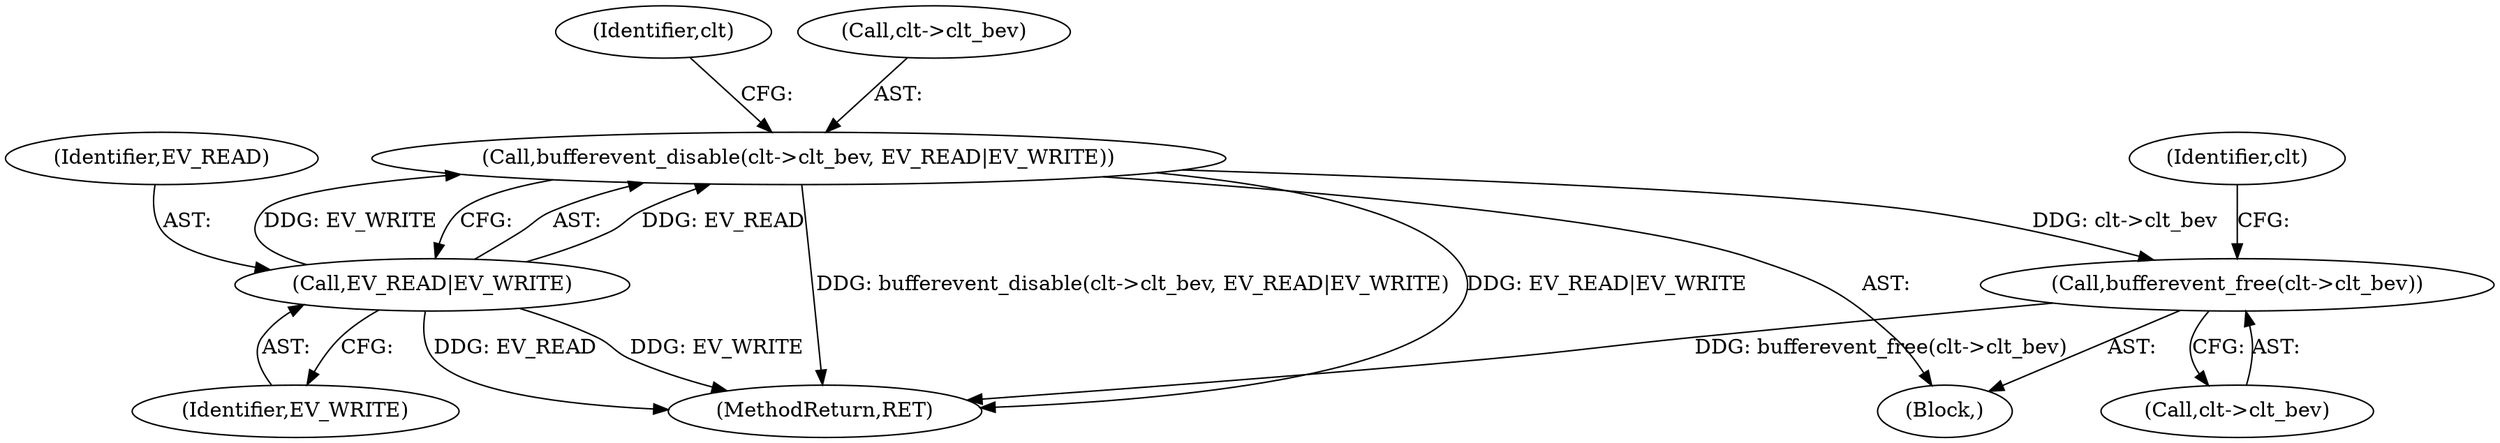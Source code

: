 digraph "0_src_142cfc82b932bc211218fbd7bdda8c7ce83f19df_1@pointer" {
"1000478" [label="(Call,bufferevent_disable(clt->clt_bev, EV_READ|EV_WRITE))"];
"1000482" [label="(Call,EV_READ|EV_WRITE)"];
"1000485" [label="(Call,bufferevent_free(clt->clt_bev))"];
"1000478" [label="(Call,bufferevent_disable(clt->clt_bev, EV_READ|EV_WRITE))"];
"1000483" [label="(Identifier,EV_READ)"];
"1000487" [label="(Identifier,clt)"];
"1000482" [label="(Call,EV_READ|EV_WRITE)"];
"1000111" [label="(Block,)"];
"1000485" [label="(Call,bufferevent_free(clt->clt_bev))"];
"1000486" [label="(Call,clt->clt_bev)"];
"1000484" [label="(Identifier,EV_WRITE)"];
"1000491" [label="(Identifier,clt)"];
"1000479" [label="(Call,clt->clt_bev)"];
"1000523" [label="(MethodReturn,RET)"];
"1000478" -> "1000111"  [label="AST: "];
"1000478" -> "1000482"  [label="CFG: "];
"1000479" -> "1000478"  [label="AST: "];
"1000482" -> "1000478"  [label="AST: "];
"1000487" -> "1000478"  [label="CFG: "];
"1000478" -> "1000523"  [label="DDG: bufferevent_disable(clt->clt_bev, EV_READ|EV_WRITE)"];
"1000478" -> "1000523"  [label="DDG: EV_READ|EV_WRITE"];
"1000482" -> "1000478"  [label="DDG: EV_READ"];
"1000482" -> "1000478"  [label="DDG: EV_WRITE"];
"1000478" -> "1000485"  [label="DDG: clt->clt_bev"];
"1000482" -> "1000484"  [label="CFG: "];
"1000483" -> "1000482"  [label="AST: "];
"1000484" -> "1000482"  [label="AST: "];
"1000482" -> "1000523"  [label="DDG: EV_READ"];
"1000482" -> "1000523"  [label="DDG: EV_WRITE"];
"1000485" -> "1000111"  [label="AST: "];
"1000485" -> "1000486"  [label="CFG: "];
"1000486" -> "1000485"  [label="AST: "];
"1000491" -> "1000485"  [label="CFG: "];
"1000485" -> "1000523"  [label="DDG: bufferevent_free(clt->clt_bev)"];
}
